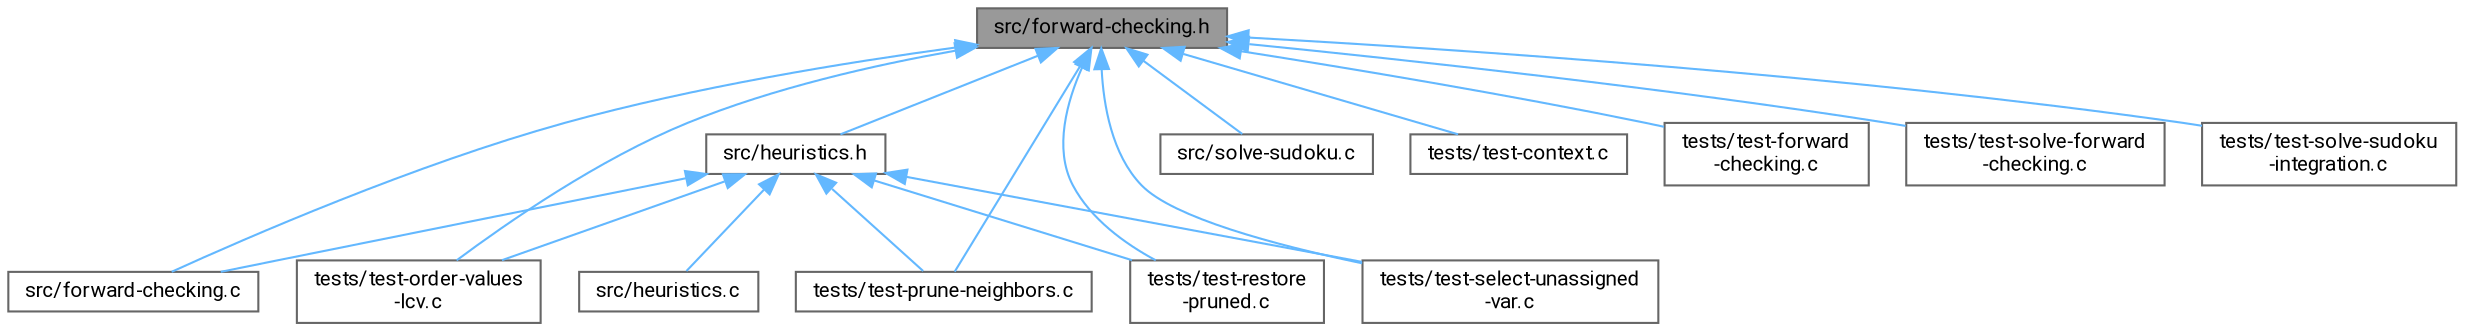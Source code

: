 digraph "src/forward-checking.h"
{
 // LATEX_PDF_SIZE
  bgcolor="transparent";
  edge [fontname=Roboto,fontsize=10,labelfontname=Roboto,labelfontsize=10];
  node [fontname=Roboto,fontsize=10,shape=box,height=0.2,width=0.4];
  Node1 [id="Node000001",label="src/forward-checking.h",height=0.2,width=0.4,color="gray40", fillcolor="grey60", style="filled", fontcolor="black",tooltip="Forward checking algorithm for constraint satisfaction problems."];
  Node1 -> Node2 [id="edge1_Node000001_Node000002",dir="back",color="steelblue1",style="solid",tooltip=" "];
  Node2 [id="Node000002",label="src/forward-checking.c",height=0.2,width=0.4,color="grey40", fillcolor="white", style="filled",URL="$forward-checking_8c.html",tooltip="Forward checking algorithm with MRV and LCV heuristics implementation."];
  Node1 -> Node3 [id="edge2_Node000001_Node000003",dir="back",color="steelblue1",style="solid",tooltip=" "];
  Node3 [id="Node000003",label="src/heuristics.h",height=0.2,width=0.4,color="grey40", fillcolor="white", style="filled",URL="$heuristics_8h.html",tooltip="Heuristics for improving CSP solver performance."];
  Node3 -> Node2 [id="edge3_Node000003_Node000002",dir="back",color="steelblue1",style="solid",tooltip=" "];
  Node3 -> Node4 [id="edge4_Node000003_Node000004",dir="back",color="steelblue1",style="solid",tooltip=" "];
  Node4 [id="Node000004",label="src/heuristics.c",height=0.2,width=0.4,color="grey40", fillcolor="white", style="filled",URL="$heuristics_8c.html",tooltip="Implementation of heuristics for improving CSP solver performance."];
  Node3 -> Node5 [id="edge5_Node000003_Node000005",dir="back",color="steelblue1",style="solid",tooltip=" "];
  Node5 [id="Node000005",label="tests/test-order-values\l-lcv.c",height=0.2,width=0.4,color="grey40", fillcolor="white", style="filled",URL="$test-order-values-lcv_8c.html",tooltip=" "];
  Node3 -> Node6 [id="edge6_Node000003_Node000006",dir="back",color="steelblue1",style="solid",tooltip=" "];
  Node6 [id="Node000006",label="tests/test-prune-neighbors.c",height=0.2,width=0.4,color="grey40", fillcolor="white", style="filled",URL="$test-prune-neighbors_8c.html",tooltip=" "];
  Node3 -> Node7 [id="edge7_Node000003_Node000007",dir="back",color="steelblue1",style="solid",tooltip=" "];
  Node7 [id="Node000007",label="tests/test-restore\l-pruned.c",height=0.2,width=0.4,color="grey40", fillcolor="white", style="filled",URL="$test-restore-pruned_8c.html",tooltip=" "];
  Node3 -> Node8 [id="edge8_Node000003_Node000008",dir="back",color="steelblue1",style="solid",tooltip=" "];
  Node8 [id="Node000008",label="tests/test-select-unassigned\l-var.c",height=0.2,width=0.4,color="grey40", fillcolor="white", style="filled",URL="$test-select-unassigned-var_8c.html",tooltip=" "];
  Node1 -> Node9 [id="edge9_Node000001_Node000009",dir="back",color="steelblue1",style="solid",tooltip=" "];
  Node9 [id="Node000009",label="src/solve-sudoku.c",height=0.2,width=0.4,color="grey40", fillcolor="white", style="filled",URL="$solve-sudoku_8c.html",tooltip=" "];
  Node1 -> Node10 [id="edge10_Node000001_Node000010",dir="back",color="steelblue1",style="solid",tooltip=" "];
  Node10 [id="Node000010",label="tests/test-context.c",height=0.2,width=0.4,color="grey40", fillcolor="white", style="filled",URL="$test-context_8c.html",tooltip=" "];
  Node1 -> Node11 [id="edge11_Node000001_Node000011",dir="back",color="steelblue1",style="solid",tooltip=" "];
  Node11 [id="Node000011",label="tests/test-forward\l-checking.c",height=0.2,width=0.4,color="grey40", fillcolor="white", style="filled",URL="$test-forward-checking_8c.html",tooltip=" "];
  Node1 -> Node5 [id="edge12_Node000001_Node000005",dir="back",color="steelblue1",style="solid",tooltip=" "];
  Node1 -> Node6 [id="edge13_Node000001_Node000006",dir="back",color="steelblue1",style="solid",tooltip=" "];
  Node1 -> Node7 [id="edge14_Node000001_Node000007",dir="back",color="steelblue1",style="solid",tooltip=" "];
  Node1 -> Node8 [id="edge15_Node000001_Node000008",dir="back",color="steelblue1",style="solid",tooltip=" "];
  Node1 -> Node12 [id="edge16_Node000001_Node000012",dir="back",color="steelblue1",style="solid",tooltip=" "];
  Node12 [id="Node000012",label="tests/test-solve-forward\l-checking.c",height=0.2,width=0.4,color="grey40", fillcolor="white", style="filled",URL="$test-solve-forward-checking_8c.html",tooltip=" "];
  Node1 -> Node13 [id="edge17_Node000001_Node000013",dir="back",color="steelblue1",style="solid",tooltip=" "];
  Node13 [id="Node000013",label="tests/test-solve-sudoku\l-integration.c",height=0.2,width=0.4,color="grey40", fillcolor="white", style="filled",URL="$test-solve-sudoku-integration_8c.html",tooltip=" "];
}

